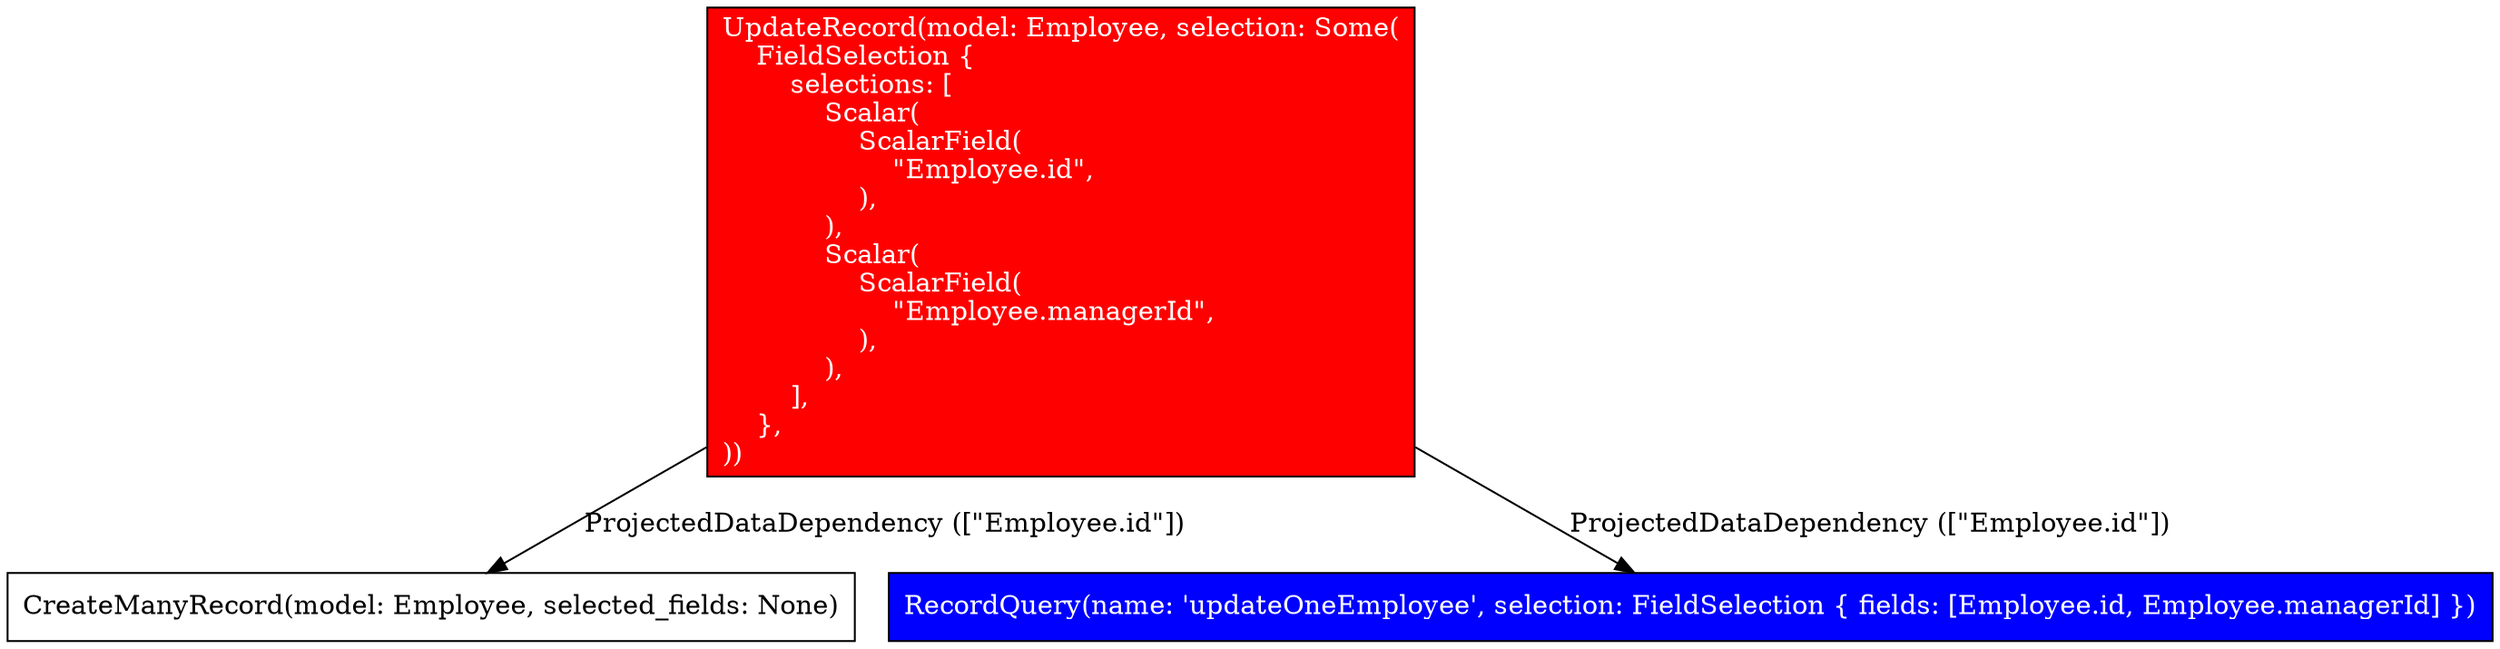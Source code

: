 digraph {
    0 [label="UpdateRecord(model: Employee, selection: Some(\l    FieldSelection {\l        selections: [\l            Scalar(\l                ScalarField(\l                    \"Employee.id\",\l                ),\l            ),\l            Scalar(\l                ScalarField(\l                    \"Employee.managerId\",\l                ),\l            ),\l        ],\l    },\l))\l", fillcolor=red, style=filled, shape=rectangle, fontcolor=white]
    1 [label="CreateManyRecord(model: Employee, selected_fields: None)\l", shape=rectangle]
    2 [label="RecordQuery(name: 'updateOneEmployee', selection: FieldSelection { fields: [Employee.id, Employee.managerId] })\l", fillcolor=blue, style=filled, shape=rectangle, fontcolor=white]
    0 -> 1 [label="ProjectedDataDependency ([\"Employee.id\"])"]
    0 -> 2 [label="ProjectedDataDependency ([\"Employee.id\"])"]
}
